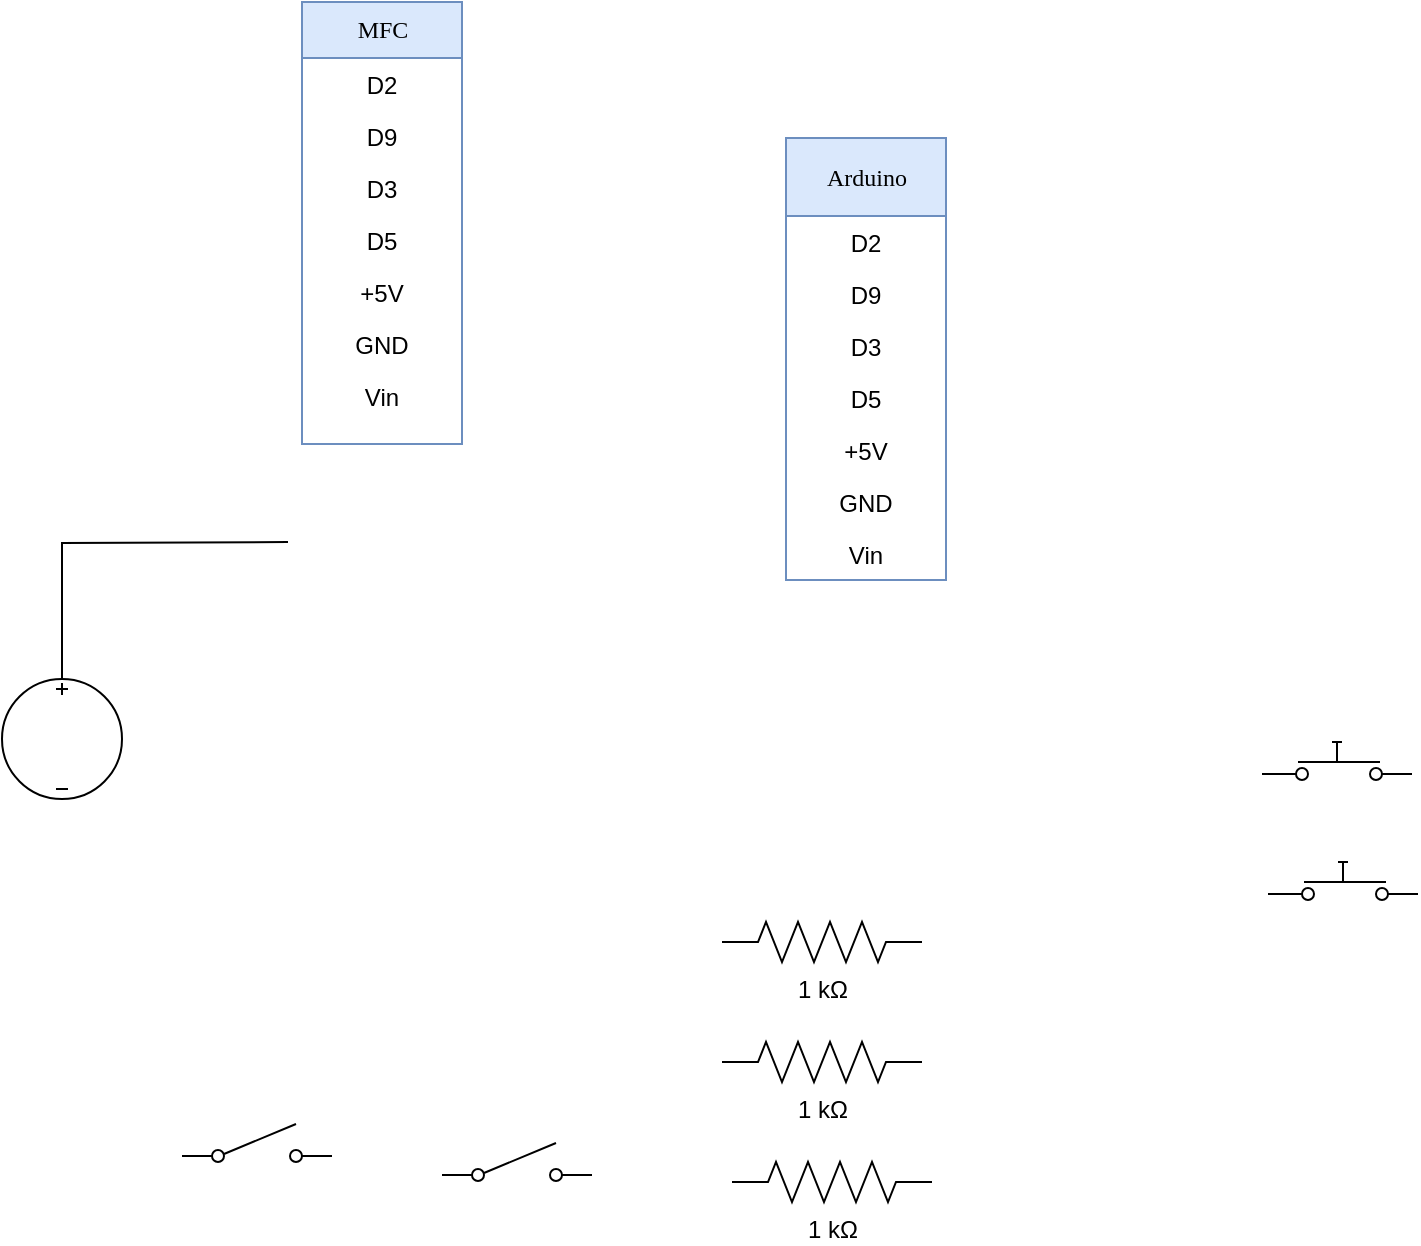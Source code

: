 <mxfile version="12.3.7" type="github" pages="1">
  <diagram id="BqVT6hTkGivtoPgYdE61" name="Page-1">
    <mxGraphModel dx="1422" dy="843" grid="1" gridSize="10" guides="1" tooltips="1" connect="1" arrows="1" fold="1" page="1" pageScale="1" pageWidth="850" pageHeight="1100" math="0" shadow="0">
      <root>
        <mxCell id="0"/>
        <mxCell id="1" parent="0"/>
        <mxCell id="SCPqwIXGDRWPj_gMoPab-52" value="" style="shape=image;verticalLabelPosition=bottom;labelBackgroundColor=#ffffff;verticalAlign=top;aspect=fixed;imageAspect=0;image=https://proxy.duckduckgo.com/iu/?u=https%3A%2F%2Fd3s5r33r268y59.cloudfront.net%2F09812%2Fproducts%2Fthumbs%2F2015-01-21T07%3A08%3A34.230Z-arduino%2520nano.jpg.2560x2560_q85.jpg&amp;f=1;" parent="1" vertex="1">
          <mxGeometry x="345" y="120" width="80" height="59.81" as="geometry"/>
        </mxCell>
        <mxCell id="SCPqwIXGDRWPj_gMoPab-51" value="" style="shape=image;verticalLabelPosition=bottom;labelBackgroundColor=#ffffff;verticalAlign=top;aspect=fixed;imageAspect=0;image=https://www.ikea.com/ie/en/images/products/ledare-led-bulb-e27-1000-lumen-dimmable-globe-opal-white__0475654_pe615695_s5.jpg;" parent="1" vertex="1">
          <mxGeometry x="43" y="311" width="80" height="80" as="geometry"/>
        </mxCell>
        <mxCell id="SCPqwIXGDRWPj_gMoPab-16" value="Arduino" style="swimlane;html=1;fontStyle=0;childLayout=stackLayout;horizontal=1;startSize=39;fillColor=#dae8fc;horizontalStack=0;resizeParent=1;resizeLast=0;collapsible=1;marginBottom=0;swimlaneFillColor=#ffffff;align=center;rounded=0;shadow=0;comic=0;labelBackgroundColor=none;strokeColor=#6c8ebf;strokeWidth=1;fontFamily=Verdana;fontSize=12;glass=0;fixDash=0;backgroundOutline=0;part=0;container=0;autosize=1;" parent="1" vertex="1">
          <mxGeometry x="412" y="158" width="80" height="221" as="geometry">
            <mxRectangle x="160" y="74" width="130" height="26" as="alternateBounds"/>
          </mxGeometry>
        </mxCell>
        <mxCell id="SCPqwIXGDRWPj_gMoPab-17" value="D2" style="text;html=1;strokeColor=none;fillColor=none;spacingLeft=4;spacingRight=4;whiteSpace=wrap;overflow=hidden;rotatable=0;points=[[0,0.5],[1,0.5]];portConstraint=eastwest;align=center;" parent="SCPqwIXGDRWPj_gMoPab-16" vertex="1">
          <mxGeometry y="39" width="80" height="26" as="geometry"/>
        </mxCell>
        <mxCell id="SCPqwIXGDRWPj_gMoPab-18" value="D9" style="text;html=1;strokeColor=none;fillColor=none;spacingLeft=4;spacingRight=4;whiteSpace=wrap;overflow=hidden;rotatable=0;points=[[0,0.5],[1,0.5]];portConstraint=eastwest;align=center;" parent="SCPqwIXGDRWPj_gMoPab-16" vertex="1">
          <mxGeometry y="65" width="80" height="26" as="geometry"/>
        </mxCell>
        <mxCell id="SCPqwIXGDRWPj_gMoPab-19" value="D3" style="text;html=1;strokeColor=none;fillColor=none;spacingLeft=4;spacingRight=4;whiteSpace=wrap;overflow=hidden;rotatable=0;points=[[0,0.5],[1,0.5]];portConstraint=eastwest;align=center;" parent="SCPqwIXGDRWPj_gMoPab-16" vertex="1">
          <mxGeometry y="91" width="80" height="26" as="geometry"/>
        </mxCell>
        <mxCell id="SCPqwIXGDRWPj_gMoPab-20" value="D5" style="text;html=1;strokeColor=none;fillColor=none;spacingLeft=4;spacingRight=4;whiteSpace=wrap;overflow=hidden;rotatable=0;points=[[0,0.5],[1,0.5]];portConstraint=eastwest;align=center;" parent="SCPqwIXGDRWPj_gMoPab-16" vertex="1">
          <mxGeometry y="117" width="80" height="26" as="geometry"/>
        </mxCell>
        <mxCell id="SCPqwIXGDRWPj_gMoPab-21" value="+5V" style="text;html=1;strokeColor=none;fillColor=none;spacingLeft=4;spacingRight=4;whiteSpace=wrap;overflow=hidden;rotatable=0;points=[[0,0.5],[1,0.5]];portConstraint=eastwest;align=center;" parent="SCPqwIXGDRWPj_gMoPab-16" vertex="1">
          <mxGeometry y="143" width="80" height="26" as="geometry"/>
        </mxCell>
        <mxCell id="SCPqwIXGDRWPj_gMoPab-22" value="GND" style="text;html=1;strokeColor=none;fillColor=none;spacingLeft=4;spacingRight=4;whiteSpace=wrap;overflow=hidden;rotatable=0;points=[[0,0.5],[1,0.5]];portConstraint=eastwest;align=center;" parent="SCPqwIXGDRWPj_gMoPab-16" vertex="1">
          <mxGeometry y="169" width="80" height="26" as="geometry"/>
        </mxCell>
        <mxCell id="SCPqwIXGDRWPj_gMoPab-23" value="Vin" style="text;html=1;strokeColor=none;fillColor=none;spacingLeft=4;spacingRight=4;whiteSpace=wrap;overflow=hidden;rotatable=0;points=[[0,0.5],[1,0.5]];portConstraint=eastwest;align=center;" parent="SCPqwIXGDRWPj_gMoPab-16" vertex="1">
          <mxGeometry y="195" width="80" height="26" as="geometry"/>
        </mxCell>
        <mxCell id="gJxspR0wx9kIDRPY5j0o-5" value="" style="pointerEvents=1;verticalLabelPosition=bottom;shadow=0;dashed=0;align=center;html=1;verticalAlign=top;shape=mxgraph.electrical.electro-mechanical.push_switch_no;" vertex="1" parent="1">
          <mxGeometry x="650" y="460" width="75" height="19" as="geometry"/>
        </mxCell>
        <mxCell id="gJxspR0wx9kIDRPY5j0o-6" value="" style="pointerEvents=1;verticalLabelPosition=bottom;shadow=0;dashed=0;align=center;html=1;verticalAlign=top;shape=mxgraph.electrical.electro-mechanical.push_switch_no;" vertex="1" parent="1">
          <mxGeometry x="653" y="520" width="75" height="19" as="geometry"/>
        </mxCell>
        <mxCell id="gJxspR0wx9kIDRPY5j0o-9" value="" style="pointerEvents=1;verticalLabelPosition=bottom;shadow=0;dashed=0;align=center;html=1;verticalAlign=top;shape=mxgraph.electrical.electro-mechanical.simple_switch;" vertex="1" parent="1">
          <mxGeometry x="110" y="651" width="75" height="19" as="geometry"/>
        </mxCell>
        <mxCell id="gJxspR0wx9kIDRPY5j0o-10" value="" style="pointerEvents=1;verticalLabelPosition=bottom;shadow=0;dashed=0;align=center;html=1;verticalAlign=top;shape=mxgraph.electrical.electro-mechanical.simple_switch;" vertex="1" parent="1">
          <mxGeometry x="240" y="660.5" width="75" height="19" as="geometry"/>
        </mxCell>
        <mxCell id="gJxspR0wx9kIDRPY5j0o-11" value="1 kΩ" style="pointerEvents=1;verticalLabelPosition=bottom;shadow=0;dashed=0;align=center;html=1;verticalAlign=top;shape=mxgraph.electrical.resistors.resistor_2;" vertex="1" parent="1">
          <mxGeometry x="380" y="610" width="100" height="20" as="geometry"/>
        </mxCell>
        <mxCell id="gJxspR0wx9kIDRPY5j0o-12" value="1 kΩ" style="pointerEvents=1;verticalLabelPosition=bottom;shadow=0;dashed=0;align=center;html=1;verticalAlign=top;shape=mxgraph.electrical.resistors.resistor_2;" vertex="1" parent="1">
          <mxGeometry x="380" y="550" width="100" height="20" as="geometry"/>
        </mxCell>
        <mxCell id="gJxspR0wx9kIDRPY5j0o-13" value="1 kΩ" style="pointerEvents=1;verticalLabelPosition=bottom;shadow=0;dashed=0;align=center;html=1;verticalAlign=top;shape=mxgraph.electrical.resistors.resistor_2;" vertex="1" parent="1">
          <mxGeometry x="385" y="670" width="100" height="20" as="geometry"/>
        </mxCell>
        <mxCell id="gJxspR0wx9kIDRPY5j0o-21" style="edgeStyle=orthogonalEdgeStyle;orthogonalLoop=1;jettySize=auto;html=1;exitX=1;exitY=1;exitDx=0;exitDy=0;exitPerimeter=0;entryX=0.5;entryY=0;entryDx=0;entryDy=0;entryPerimeter=0;rounded=0;endArrow=none;endFill=0;" edge="1" parent="1" target="gJxspR0wx9kIDRPY5j0o-19">
          <mxGeometry relative="1" as="geometry">
            <mxPoint x="163" y="360" as="sourcePoint"/>
          </mxGeometry>
        </mxCell>
        <mxCell id="gJxspR0wx9kIDRPY5j0o-19" value="" style="pointerEvents=1;verticalLabelPosition=bottom;shadow=0;dashed=0;align=center;html=1;verticalAlign=top;shape=mxgraph.electrical.signal_sources.dc_source_3;" vertex="1" parent="1">
          <mxGeometry x="20" y="428.5" width="60" height="60" as="geometry"/>
        </mxCell>
        <mxCell id="gJxspR0wx9kIDRPY5j0o-23" value="MFC" style="swimlane;html=1;fontStyle=0;childLayout=stackLayout;horizontal=1;startSize=28;fillColor=#dae8fc;horizontalStack=0;resizeParent=1;resizeLast=0;collapsible=1;marginBottom=0;swimlaneFillColor=#ffffff;align=center;rounded=0;shadow=0;comic=0;labelBackgroundColor=none;strokeColor=#6c8ebf;strokeWidth=1;fontFamily=Verdana;fontSize=12;glass=0;fixDash=0;backgroundOutline=0;part=0;container=0;autosize=1;" vertex="1" parent="1">
          <mxGeometry x="170" y="90" width="80" height="221" as="geometry">
            <mxRectangle x="160" y="74" width="130" height="26" as="alternateBounds"/>
          </mxGeometry>
        </mxCell>
        <mxCell id="gJxspR0wx9kIDRPY5j0o-24" value="D2" style="text;html=1;strokeColor=none;fillColor=none;spacingLeft=4;spacingRight=4;whiteSpace=wrap;overflow=hidden;rotatable=0;points=[[0,0.5],[1,0.5]];portConstraint=eastwest;align=center;" vertex="1" parent="gJxspR0wx9kIDRPY5j0o-23">
          <mxGeometry y="28" width="80" height="26" as="geometry"/>
        </mxCell>
        <mxCell id="gJxspR0wx9kIDRPY5j0o-25" value="D9" style="text;html=1;strokeColor=none;fillColor=none;spacingLeft=4;spacingRight=4;whiteSpace=wrap;overflow=hidden;rotatable=0;points=[[0,0.5],[1,0.5]];portConstraint=eastwest;align=center;" vertex="1" parent="gJxspR0wx9kIDRPY5j0o-23">
          <mxGeometry y="54" width="80" height="26" as="geometry"/>
        </mxCell>
        <mxCell id="gJxspR0wx9kIDRPY5j0o-26" value="D3" style="text;html=1;strokeColor=none;fillColor=none;spacingLeft=4;spacingRight=4;whiteSpace=wrap;overflow=hidden;rotatable=0;points=[[0,0.5],[1,0.5]];portConstraint=eastwest;align=center;" vertex="1" parent="gJxspR0wx9kIDRPY5j0o-23">
          <mxGeometry y="80" width="80" height="26" as="geometry"/>
        </mxCell>
        <mxCell id="gJxspR0wx9kIDRPY5j0o-27" value="D5" style="text;html=1;strokeColor=none;fillColor=none;spacingLeft=4;spacingRight=4;whiteSpace=wrap;overflow=hidden;rotatable=0;points=[[0,0.5],[1,0.5]];portConstraint=eastwest;align=center;" vertex="1" parent="gJxspR0wx9kIDRPY5j0o-23">
          <mxGeometry y="106" width="80" height="26" as="geometry"/>
        </mxCell>
        <mxCell id="gJxspR0wx9kIDRPY5j0o-28" value="+5V" style="text;html=1;strokeColor=none;fillColor=none;spacingLeft=4;spacingRight=4;whiteSpace=wrap;overflow=hidden;rotatable=0;points=[[0,0.5],[1,0.5]];portConstraint=eastwest;align=center;" vertex="1" parent="gJxspR0wx9kIDRPY5j0o-23">
          <mxGeometry y="132" width="80" height="26" as="geometry"/>
        </mxCell>
        <mxCell id="gJxspR0wx9kIDRPY5j0o-29" value="GND" style="text;html=1;strokeColor=none;fillColor=none;spacingLeft=4;spacingRight=4;whiteSpace=wrap;overflow=hidden;rotatable=0;points=[[0,0.5],[1,0.5]];portConstraint=eastwest;align=center;" vertex="1" parent="gJxspR0wx9kIDRPY5j0o-23">
          <mxGeometry y="158" width="80" height="26" as="geometry"/>
        </mxCell>
        <mxCell id="gJxspR0wx9kIDRPY5j0o-30" value="Vin" style="text;html=1;strokeColor=none;fillColor=none;spacingLeft=4;spacingRight=4;whiteSpace=wrap;overflow=hidden;rotatable=0;points=[[0,0.5],[1,0.5]];portConstraint=eastwest;align=center;" vertex="1" parent="gJxspR0wx9kIDRPY5j0o-23">
          <mxGeometry y="184" width="80" height="26" as="geometry"/>
        </mxCell>
      </root>
    </mxGraphModel>
  </diagram>
</mxfile>
